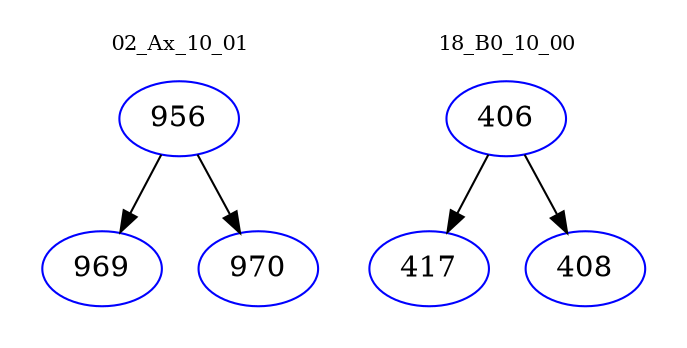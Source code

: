 digraph{
subgraph cluster_0 {
color = white
label = "02_Ax_10_01";
fontsize=10;
T0_956 [label="956", color="blue"]
T0_956 -> T0_969 [color="black"]
T0_969 [label="969", color="blue"]
T0_956 -> T0_970 [color="black"]
T0_970 [label="970", color="blue"]
}
subgraph cluster_1 {
color = white
label = "18_B0_10_00";
fontsize=10;
T1_406 [label="406", color="blue"]
T1_406 -> T1_417 [color="black"]
T1_417 [label="417", color="blue"]
T1_406 -> T1_408 [color="black"]
T1_408 [label="408", color="blue"]
}
}

